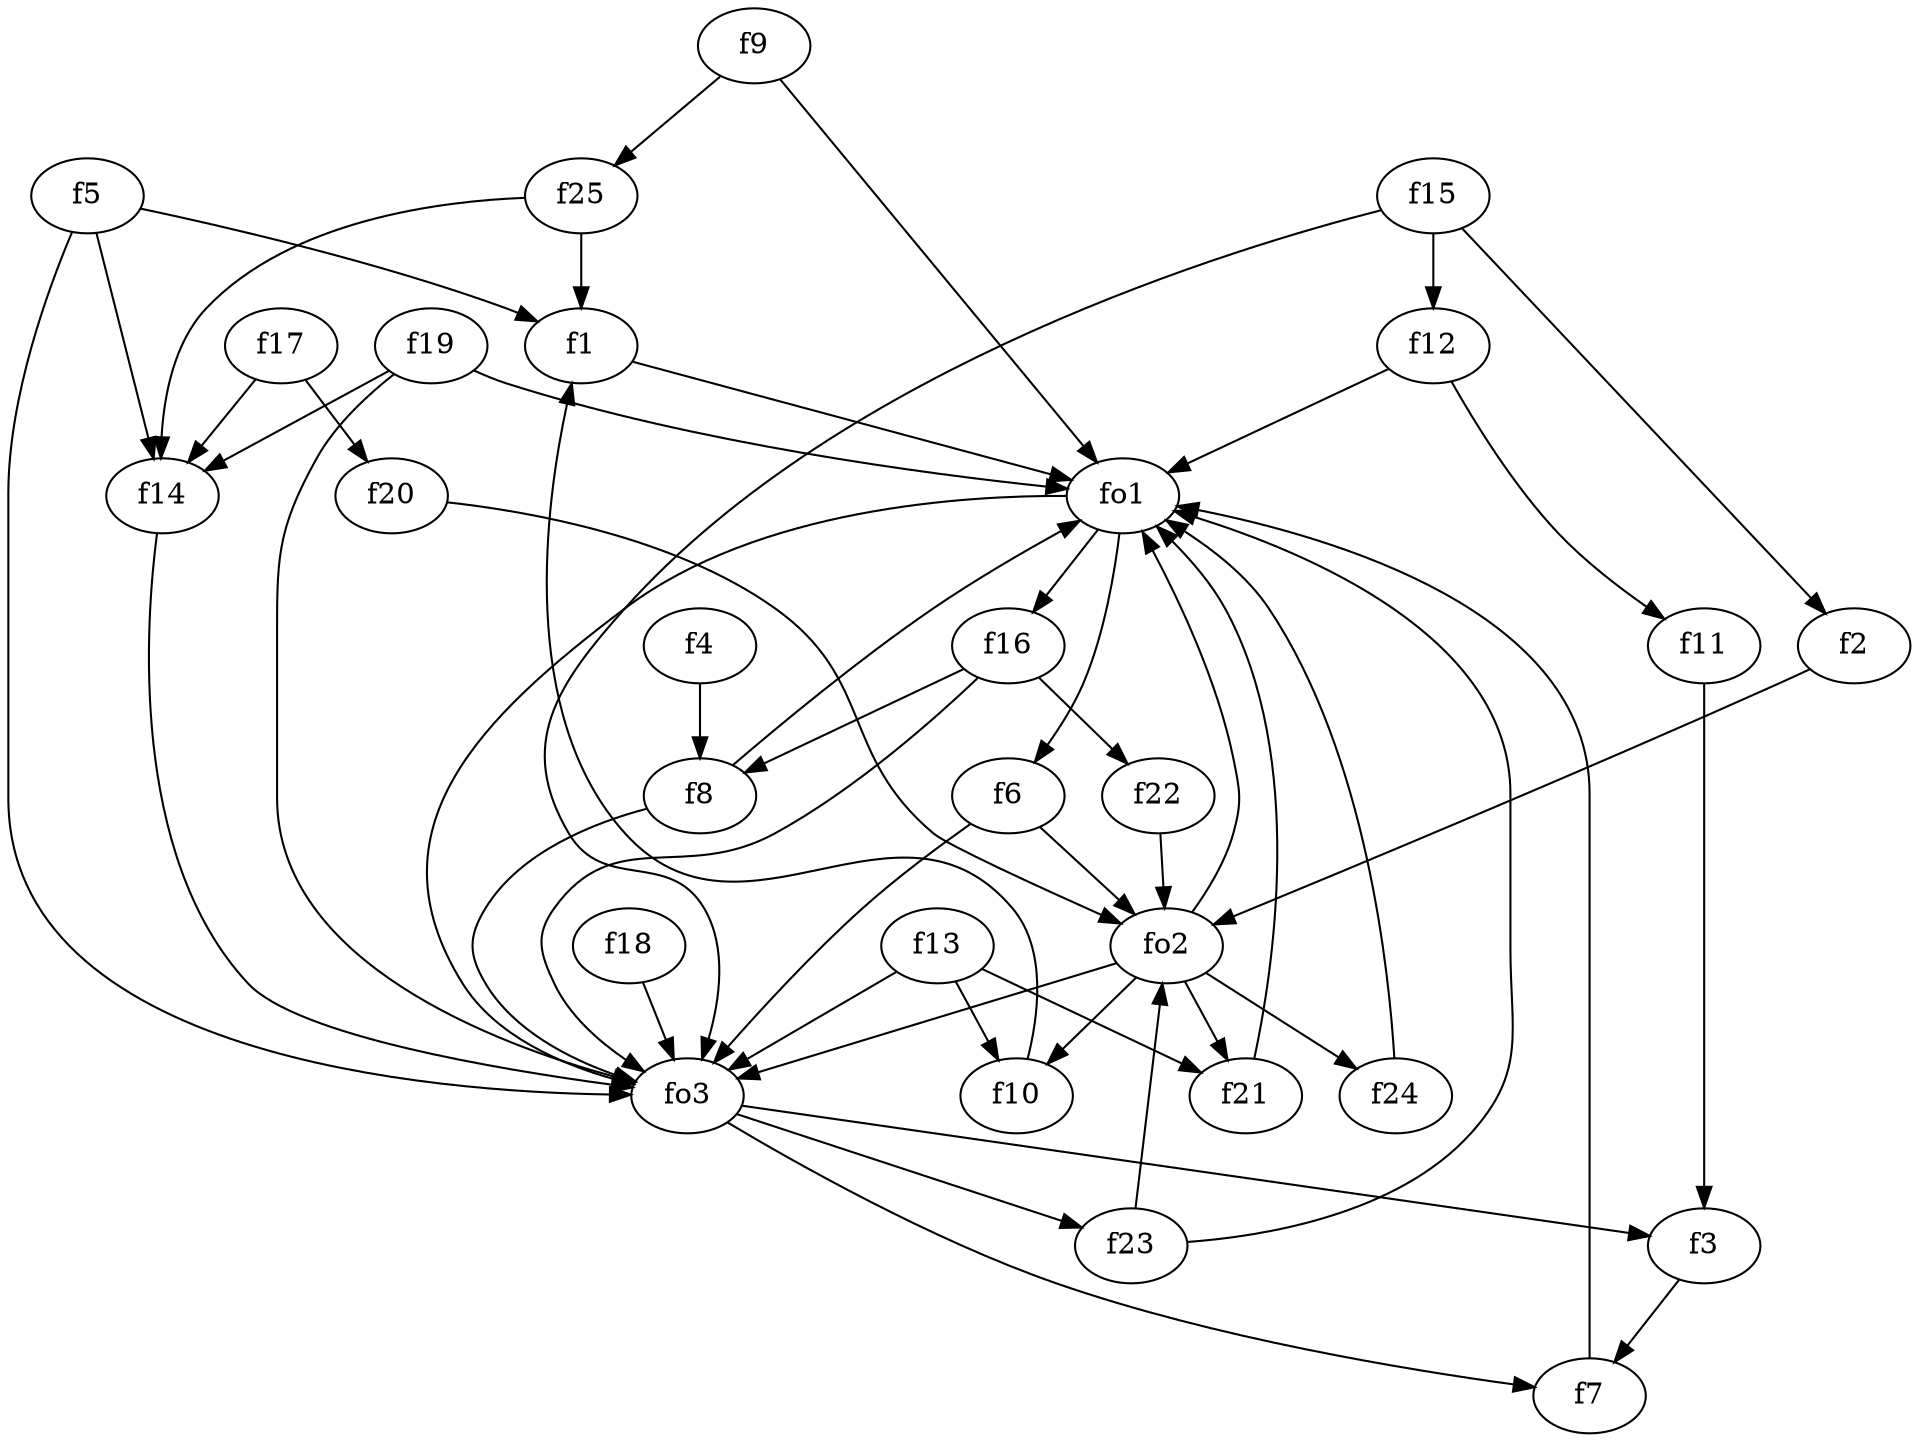 strict digraph  {
f1;
f2;
f3;
f4;
f5;
f6;
f7;
f8;
f9;
f10;
f11;
f12;
f13;
f14;
f15;
f16;
f17;
f18;
f19;
f20;
f21;
f22;
f23;
f24;
f25;
fo1;
fo2;
fo3;
f1 -> fo1  [weight=2];
f2 -> fo2  [weight=2];
f3 -> f7  [weight=2];
f4 -> f8  [weight=2];
f5 -> f1  [weight=2];
f5 -> fo3  [weight=2];
f5 -> f14  [weight=2];
f6 -> fo2  [weight=2];
f6 -> fo3  [weight=2];
f7 -> fo1  [weight=2];
f8 -> fo3  [weight=2];
f8 -> fo1  [weight=2];
f9 -> f25  [weight=2];
f9 -> fo1  [weight=2];
f10 -> f1  [weight=2];
f11 -> f3  [weight=2];
f12 -> f11  [weight=2];
f12 -> fo1  [weight=2];
f13 -> f21  [weight=2];
f13 -> fo3  [weight=2];
f13 -> f10  [weight=2];
f14 -> fo3  [weight=2];
f15 -> f12  [weight=2];
f15 -> fo3  [weight=2];
f15 -> f2  [weight=2];
f16 -> f22  [weight=2];
f16 -> fo3  [weight=2];
f16 -> f8  [weight=2];
f17 -> f20  [weight=2];
f17 -> f14  [weight=2];
f18 -> fo3  [weight=2];
f19 -> fo3  [weight=2];
f19 -> f14  [weight=2];
f19 -> fo1  [weight=2];
f20 -> fo2  [weight=2];
f21 -> fo1  [weight=2];
f22 -> fo2  [weight=2];
f23 -> fo1  [weight=2];
f23 -> fo2  [weight=2];
f24 -> fo1  [weight=2];
f25 -> f1  [weight=2];
f25 -> f14  [weight=2];
fo1 -> fo3  [weight=2];
fo1 -> f16  [weight=2];
fo1 -> f6  [weight=2];
fo2 -> fo3  [weight=2];
fo2 -> f24  [weight=2];
fo2 -> fo1  [weight=2];
fo2 -> f10  [weight=2];
fo2 -> f21  [weight=2];
fo3 -> f23  [weight=2];
fo3 -> f3  [weight=2];
fo3 -> f7  [weight=2];
}
